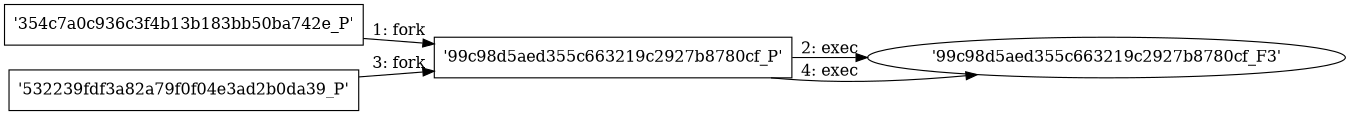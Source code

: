 digraph "D:\Learning\Paper\apt\基于CTI的攻击预警\Dataset\攻击图\ASGfromALLCTI\CVE-2015-0235 A GHOST in the Machine.dot" {
rankdir="LR"
size="9"
fixedsize="false"
splines="true"
nodesep=0.3
ranksep=0
fontsize=10
overlap="scalexy"
engine= "neato"
	"'354c7a0c936c3f4b13b183bb50ba742e_P'" [node_type=Process shape=box]
	"'99c98d5aed355c663219c2927b8780cf_P'" [node_type=Process shape=box]
	"'354c7a0c936c3f4b13b183bb50ba742e_P'" -> "'99c98d5aed355c663219c2927b8780cf_P'" [label="1: fork"]
	"'99c98d5aed355c663219c2927b8780cf_P'" [node_type=Process shape=box]
	"'99c98d5aed355c663219c2927b8780cf_F3'" [node_type=File shape=ellipse]
	"'99c98d5aed355c663219c2927b8780cf_P'" -> "'99c98d5aed355c663219c2927b8780cf_F3'" [label="2: exec"]
	"'532239fdf3a82a79f0f04e3ad2b0da39_P'" [node_type=Process shape=box]
	"'99c98d5aed355c663219c2927b8780cf_P'" [node_type=Process shape=box]
	"'532239fdf3a82a79f0f04e3ad2b0da39_P'" -> "'99c98d5aed355c663219c2927b8780cf_P'" [label="3: fork"]
	"'99c98d5aed355c663219c2927b8780cf_P'" [node_type=Process shape=box]
	"'99c98d5aed355c663219c2927b8780cf_F3'" [node_type=File shape=ellipse]
	"'99c98d5aed355c663219c2927b8780cf_P'" -> "'99c98d5aed355c663219c2927b8780cf_F3'" [label="4: exec"]
}
